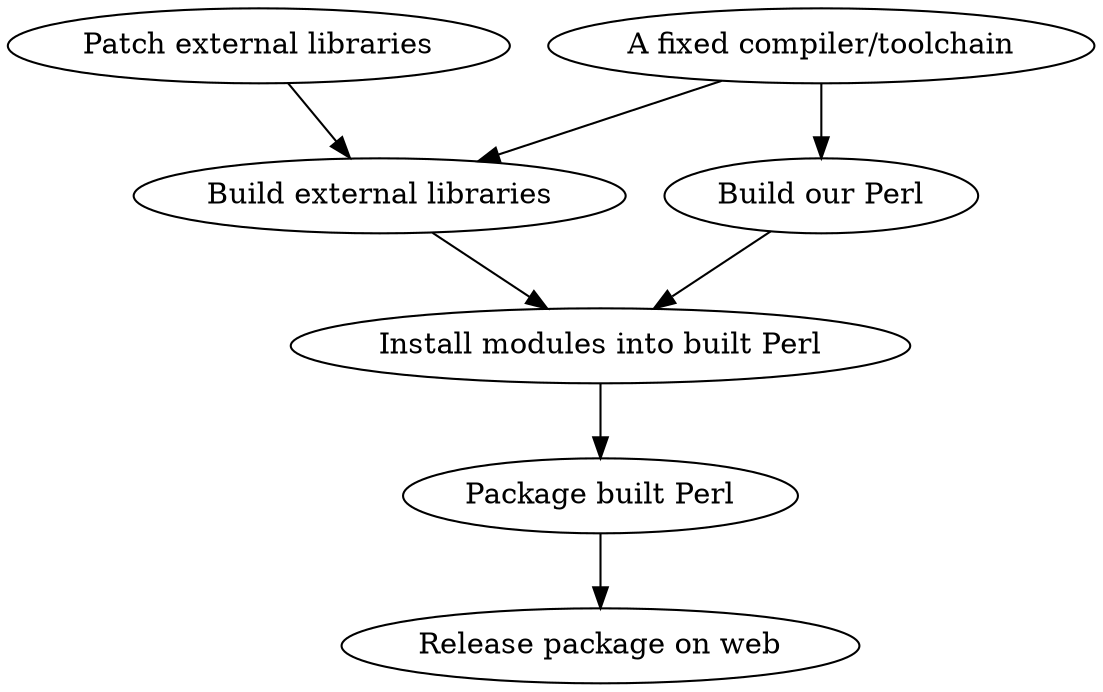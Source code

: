 digraph spbuild {
  extlibpatch [label="Patch external libraries"];
  pinnedcompiler [label="A fixed compiler/toolchain"];
  perlbuild [label="Build our Perl"];
  extlibbuild [label="Build external libraries"];
  perlmodinstall [label="Install modules into built Perl"];
  perlpackage [label="Package built Perl"];
  perlrelease [label="Release package on web"];

  extlibpatch -> extlibbuild;
  pinnedcompiler -> extlibbuild;
  pinnedcompiler -> perlbuild;
  extlibbuild -> perlmodinstall;
  perlbuild -> perlmodinstall;
  perlmodinstall -> perlpackage;
  perlpackage -> perlrelease;
}
